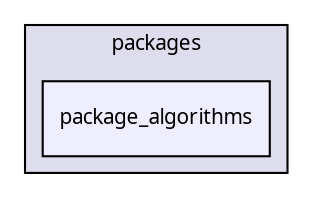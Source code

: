 digraph "packages/core/packages/package_algorithms/" {
  compound=true
  node [ fontsize="10", fontname="FreeSans.ttf"];
  edge [ labelfontsize="10", labelfontname="FreeSans.ttf"];
  subgraph clusterdir_e23e57d265a221413dcbd1463cbbfdfd {
    graph [ bgcolor="#ddddee", pencolor="black", label="packages" fontname="FreeSans.ttf", fontsize="10", URL="dir_e23e57d265a221413dcbd1463cbbfdfd.html"]
  dir_d965868a5728c711038a397b0876a18a [shape=box, label="package_algorithms", style="filled", fillcolor="#eeeeff", pencolor="black", URL="dir_d965868a5728c711038a397b0876a18a.html"];
  }
}
